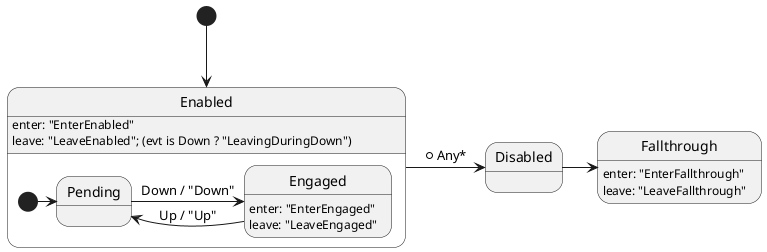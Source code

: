 @startuml
[*] --> Enabled

state Enabled: enter: "EnterEnabled"
state Enabled: leave: "LeaveEnabled"; (evt is Down ? "LeavingDuringDown")
state Enabled {
    [*] -> Pending
    Pending -> Engaged: Down / "Down"
    Engaged -> Pending: Up / "Up"

    state Engaged: enter: "EnterEngaged"
    state Engaged: leave: "LeaveEngaged"
}

Enabled -> Disabled: *Any*

state Fallthrough: enter: "EnterFallthrough"
state Fallthrough: leave: "LeaveFallthrough"
Disabled -> Fallthrough

@enduml